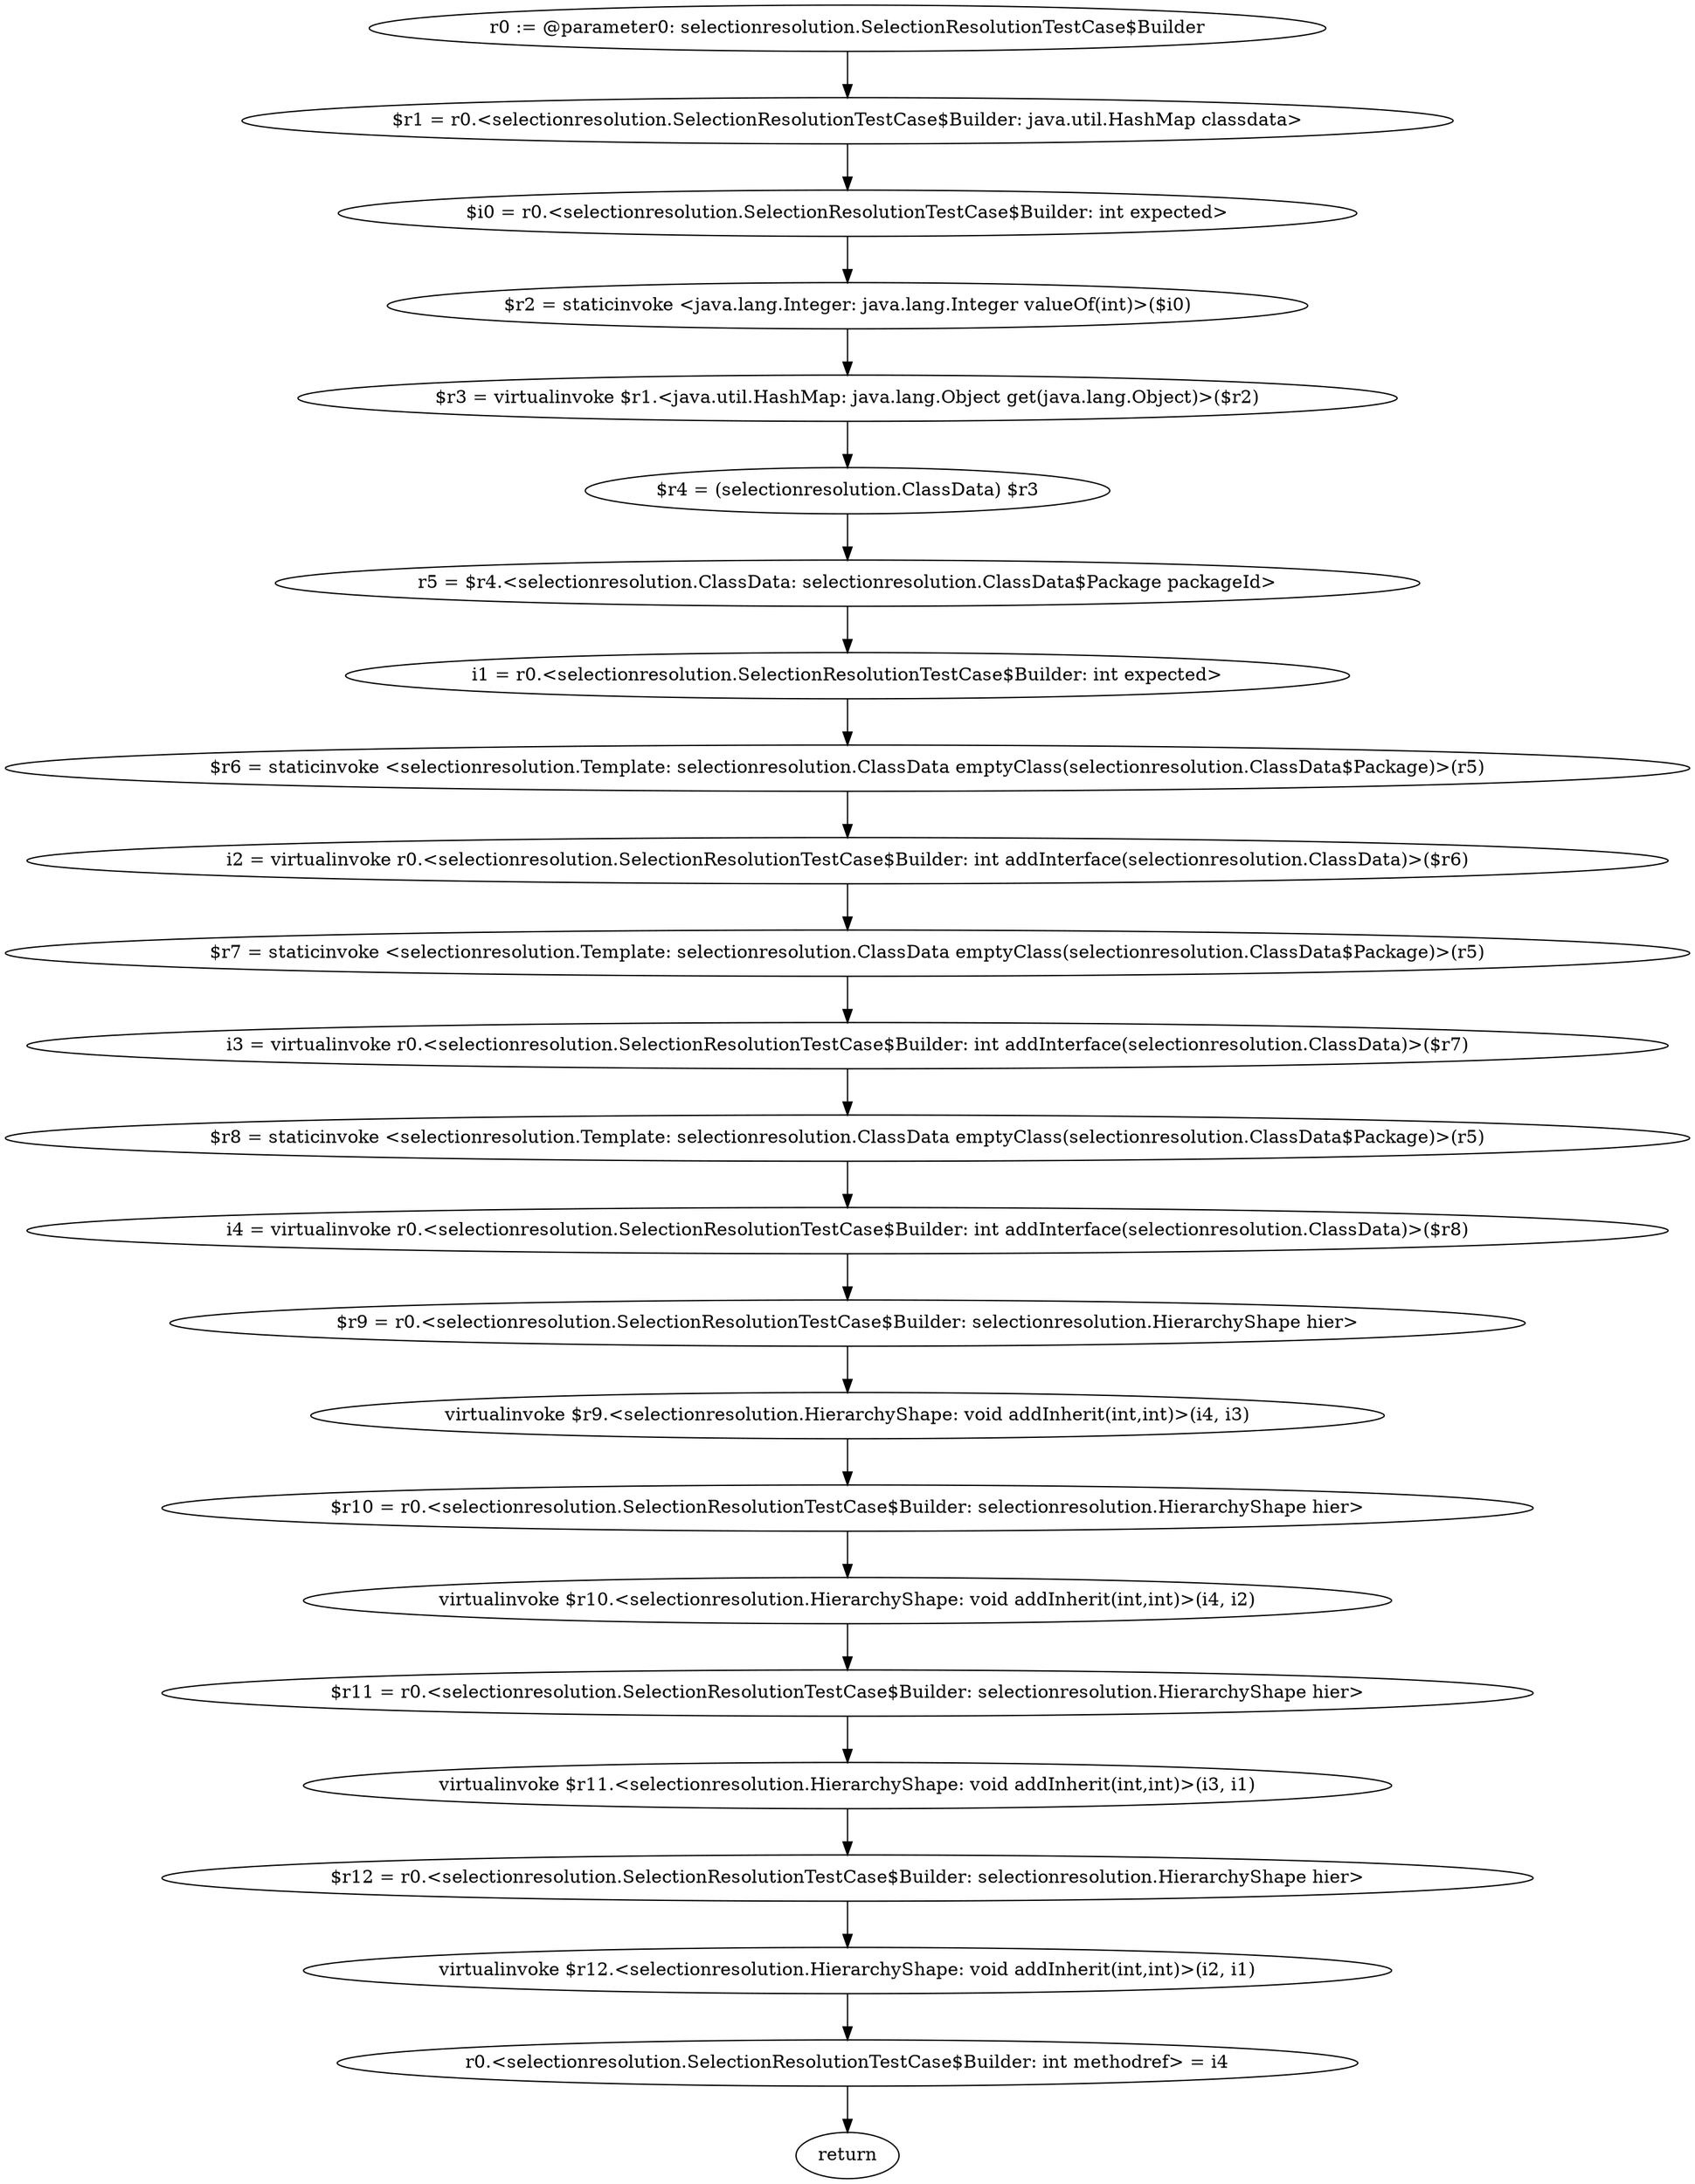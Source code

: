 digraph "unitGraph" {
    "r0 := @parameter0: selectionresolution.SelectionResolutionTestCase$Builder"
    "$r1 = r0.<selectionresolution.SelectionResolutionTestCase$Builder: java.util.HashMap classdata>"
    "$i0 = r0.<selectionresolution.SelectionResolutionTestCase$Builder: int expected>"
    "$r2 = staticinvoke <java.lang.Integer: java.lang.Integer valueOf(int)>($i0)"
    "$r3 = virtualinvoke $r1.<java.util.HashMap: java.lang.Object get(java.lang.Object)>($r2)"
    "$r4 = (selectionresolution.ClassData) $r3"
    "r5 = $r4.<selectionresolution.ClassData: selectionresolution.ClassData$Package packageId>"
    "i1 = r0.<selectionresolution.SelectionResolutionTestCase$Builder: int expected>"
    "$r6 = staticinvoke <selectionresolution.Template: selectionresolution.ClassData emptyClass(selectionresolution.ClassData$Package)>(r5)"
    "i2 = virtualinvoke r0.<selectionresolution.SelectionResolutionTestCase$Builder: int addInterface(selectionresolution.ClassData)>($r6)"
    "$r7 = staticinvoke <selectionresolution.Template: selectionresolution.ClassData emptyClass(selectionresolution.ClassData$Package)>(r5)"
    "i3 = virtualinvoke r0.<selectionresolution.SelectionResolutionTestCase$Builder: int addInterface(selectionresolution.ClassData)>($r7)"
    "$r8 = staticinvoke <selectionresolution.Template: selectionresolution.ClassData emptyClass(selectionresolution.ClassData$Package)>(r5)"
    "i4 = virtualinvoke r0.<selectionresolution.SelectionResolutionTestCase$Builder: int addInterface(selectionresolution.ClassData)>($r8)"
    "$r9 = r0.<selectionresolution.SelectionResolutionTestCase$Builder: selectionresolution.HierarchyShape hier>"
    "virtualinvoke $r9.<selectionresolution.HierarchyShape: void addInherit(int,int)>(i4, i3)"
    "$r10 = r0.<selectionresolution.SelectionResolutionTestCase$Builder: selectionresolution.HierarchyShape hier>"
    "virtualinvoke $r10.<selectionresolution.HierarchyShape: void addInherit(int,int)>(i4, i2)"
    "$r11 = r0.<selectionresolution.SelectionResolutionTestCase$Builder: selectionresolution.HierarchyShape hier>"
    "virtualinvoke $r11.<selectionresolution.HierarchyShape: void addInherit(int,int)>(i3, i1)"
    "$r12 = r0.<selectionresolution.SelectionResolutionTestCase$Builder: selectionresolution.HierarchyShape hier>"
    "virtualinvoke $r12.<selectionresolution.HierarchyShape: void addInherit(int,int)>(i2, i1)"
    "r0.<selectionresolution.SelectionResolutionTestCase$Builder: int methodref> = i4"
    "return"
    "r0 := @parameter0: selectionresolution.SelectionResolutionTestCase$Builder"->"$r1 = r0.<selectionresolution.SelectionResolutionTestCase$Builder: java.util.HashMap classdata>";
    "$r1 = r0.<selectionresolution.SelectionResolutionTestCase$Builder: java.util.HashMap classdata>"->"$i0 = r0.<selectionresolution.SelectionResolutionTestCase$Builder: int expected>";
    "$i0 = r0.<selectionresolution.SelectionResolutionTestCase$Builder: int expected>"->"$r2 = staticinvoke <java.lang.Integer: java.lang.Integer valueOf(int)>($i0)";
    "$r2 = staticinvoke <java.lang.Integer: java.lang.Integer valueOf(int)>($i0)"->"$r3 = virtualinvoke $r1.<java.util.HashMap: java.lang.Object get(java.lang.Object)>($r2)";
    "$r3 = virtualinvoke $r1.<java.util.HashMap: java.lang.Object get(java.lang.Object)>($r2)"->"$r4 = (selectionresolution.ClassData) $r3";
    "$r4 = (selectionresolution.ClassData) $r3"->"r5 = $r4.<selectionresolution.ClassData: selectionresolution.ClassData$Package packageId>";
    "r5 = $r4.<selectionresolution.ClassData: selectionresolution.ClassData$Package packageId>"->"i1 = r0.<selectionresolution.SelectionResolutionTestCase$Builder: int expected>";
    "i1 = r0.<selectionresolution.SelectionResolutionTestCase$Builder: int expected>"->"$r6 = staticinvoke <selectionresolution.Template: selectionresolution.ClassData emptyClass(selectionresolution.ClassData$Package)>(r5)";
    "$r6 = staticinvoke <selectionresolution.Template: selectionresolution.ClassData emptyClass(selectionresolution.ClassData$Package)>(r5)"->"i2 = virtualinvoke r0.<selectionresolution.SelectionResolutionTestCase$Builder: int addInterface(selectionresolution.ClassData)>($r6)";
    "i2 = virtualinvoke r0.<selectionresolution.SelectionResolutionTestCase$Builder: int addInterface(selectionresolution.ClassData)>($r6)"->"$r7 = staticinvoke <selectionresolution.Template: selectionresolution.ClassData emptyClass(selectionresolution.ClassData$Package)>(r5)";
    "$r7 = staticinvoke <selectionresolution.Template: selectionresolution.ClassData emptyClass(selectionresolution.ClassData$Package)>(r5)"->"i3 = virtualinvoke r0.<selectionresolution.SelectionResolutionTestCase$Builder: int addInterface(selectionresolution.ClassData)>($r7)";
    "i3 = virtualinvoke r0.<selectionresolution.SelectionResolutionTestCase$Builder: int addInterface(selectionresolution.ClassData)>($r7)"->"$r8 = staticinvoke <selectionresolution.Template: selectionresolution.ClassData emptyClass(selectionresolution.ClassData$Package)>(r5)";
    "$r8 = staticinvoke <selectionresolution.Template: selectionresolution.ClassData emptyClass(selectionresolution.ClassData$Package)>(r5)"->"i4 = virtualinvoke r0.<selectionresolution.SelectionResolutionTestCase$Builder: int addInterface(selectionresolution.ClassData)>($r8)";
    "i4 = virtualinvoke r0.<selectionresolution.SelectionResolutionTestCase$Builder: int addInterface(selectionresolution.ClassData)>($r8)"->"$r9 = r0.<selectionresolution.SelectionResolutionTestCase$Builder: selectionresolution.HierarchyShape hier>";
    "$r9 = r0.<selectionresolution.SelectionResolutionTestCase$Builder: selectionresolution.HierarchyShape hier>"->"virtualinvoke $r9.<selectionresolution.HierarchyShape: void addInherit(int,int)>(i4, i3)";
    "virtualinvoke $r9.<selectionresolution.HierarchyShape: void addInherit(int,int)>(i4, i3)"->"$r10 = r0.<selectionresolution.SelectionResolutionTestCase$Builder: selectionresolution.HierarchyShape hier>";
    "$r10 = r0.<selectionresolution.SelectionResolutionTestCase$Builder: selectionresolution.HierarchyShape hier>"->"virtualinvoke $r10.<selectionresolution.HierarchyShape: void addInherit(int,int)>(i4, i2)";
    "virtualinvoke $r10.<selectionresolution.HierarchyShape: void addInherit(int,int)>(i4, i2)"->"$r11 = r0.<selectionresolution.SelectionResolutionTestCase$Builder: selectionresolution.HierarchyShape hier>";
    "$r11 = r0.<selectionresolution.SelectionResolutionTestCase$Builder: selectionresolution.HierarchyShape hier>"->"virtualinvoke $r11.<selectionresolution.HierarchyShape: void addInherit(int,int)>(i3, i1)";
    "virtualinvoke $r11.<selectionresolution.HierarchyShape: void addInherit(int,int)>(i3, i1)"->"$r12 = r0.<selectionresolution.SelectionResolutionTestCase$Builder: selectionresolution.HierarchyShape hier>";
    "$r12 = r0.<selectionresolution.SelectionResolutionTestCase$Builder: selectionresolution.HierarchyShape hier>"->"virtualinvoke $r12.<selectionresolution.HierarchyShape: void addInherit(int,int)>(i2, i1)";
    "virtualinvoke $r12.<selectionresolution.HierarchyShape: void addInherit(int,int)>(i2, i1)"->"r0.<selectionresolution.SelectionResolutionTestCase$Builder: int methodref> = i4";
    "r0.<selectionresolution.SelectionResolutionTestCase$Builder: int methodref> = i4"->"return";
}
